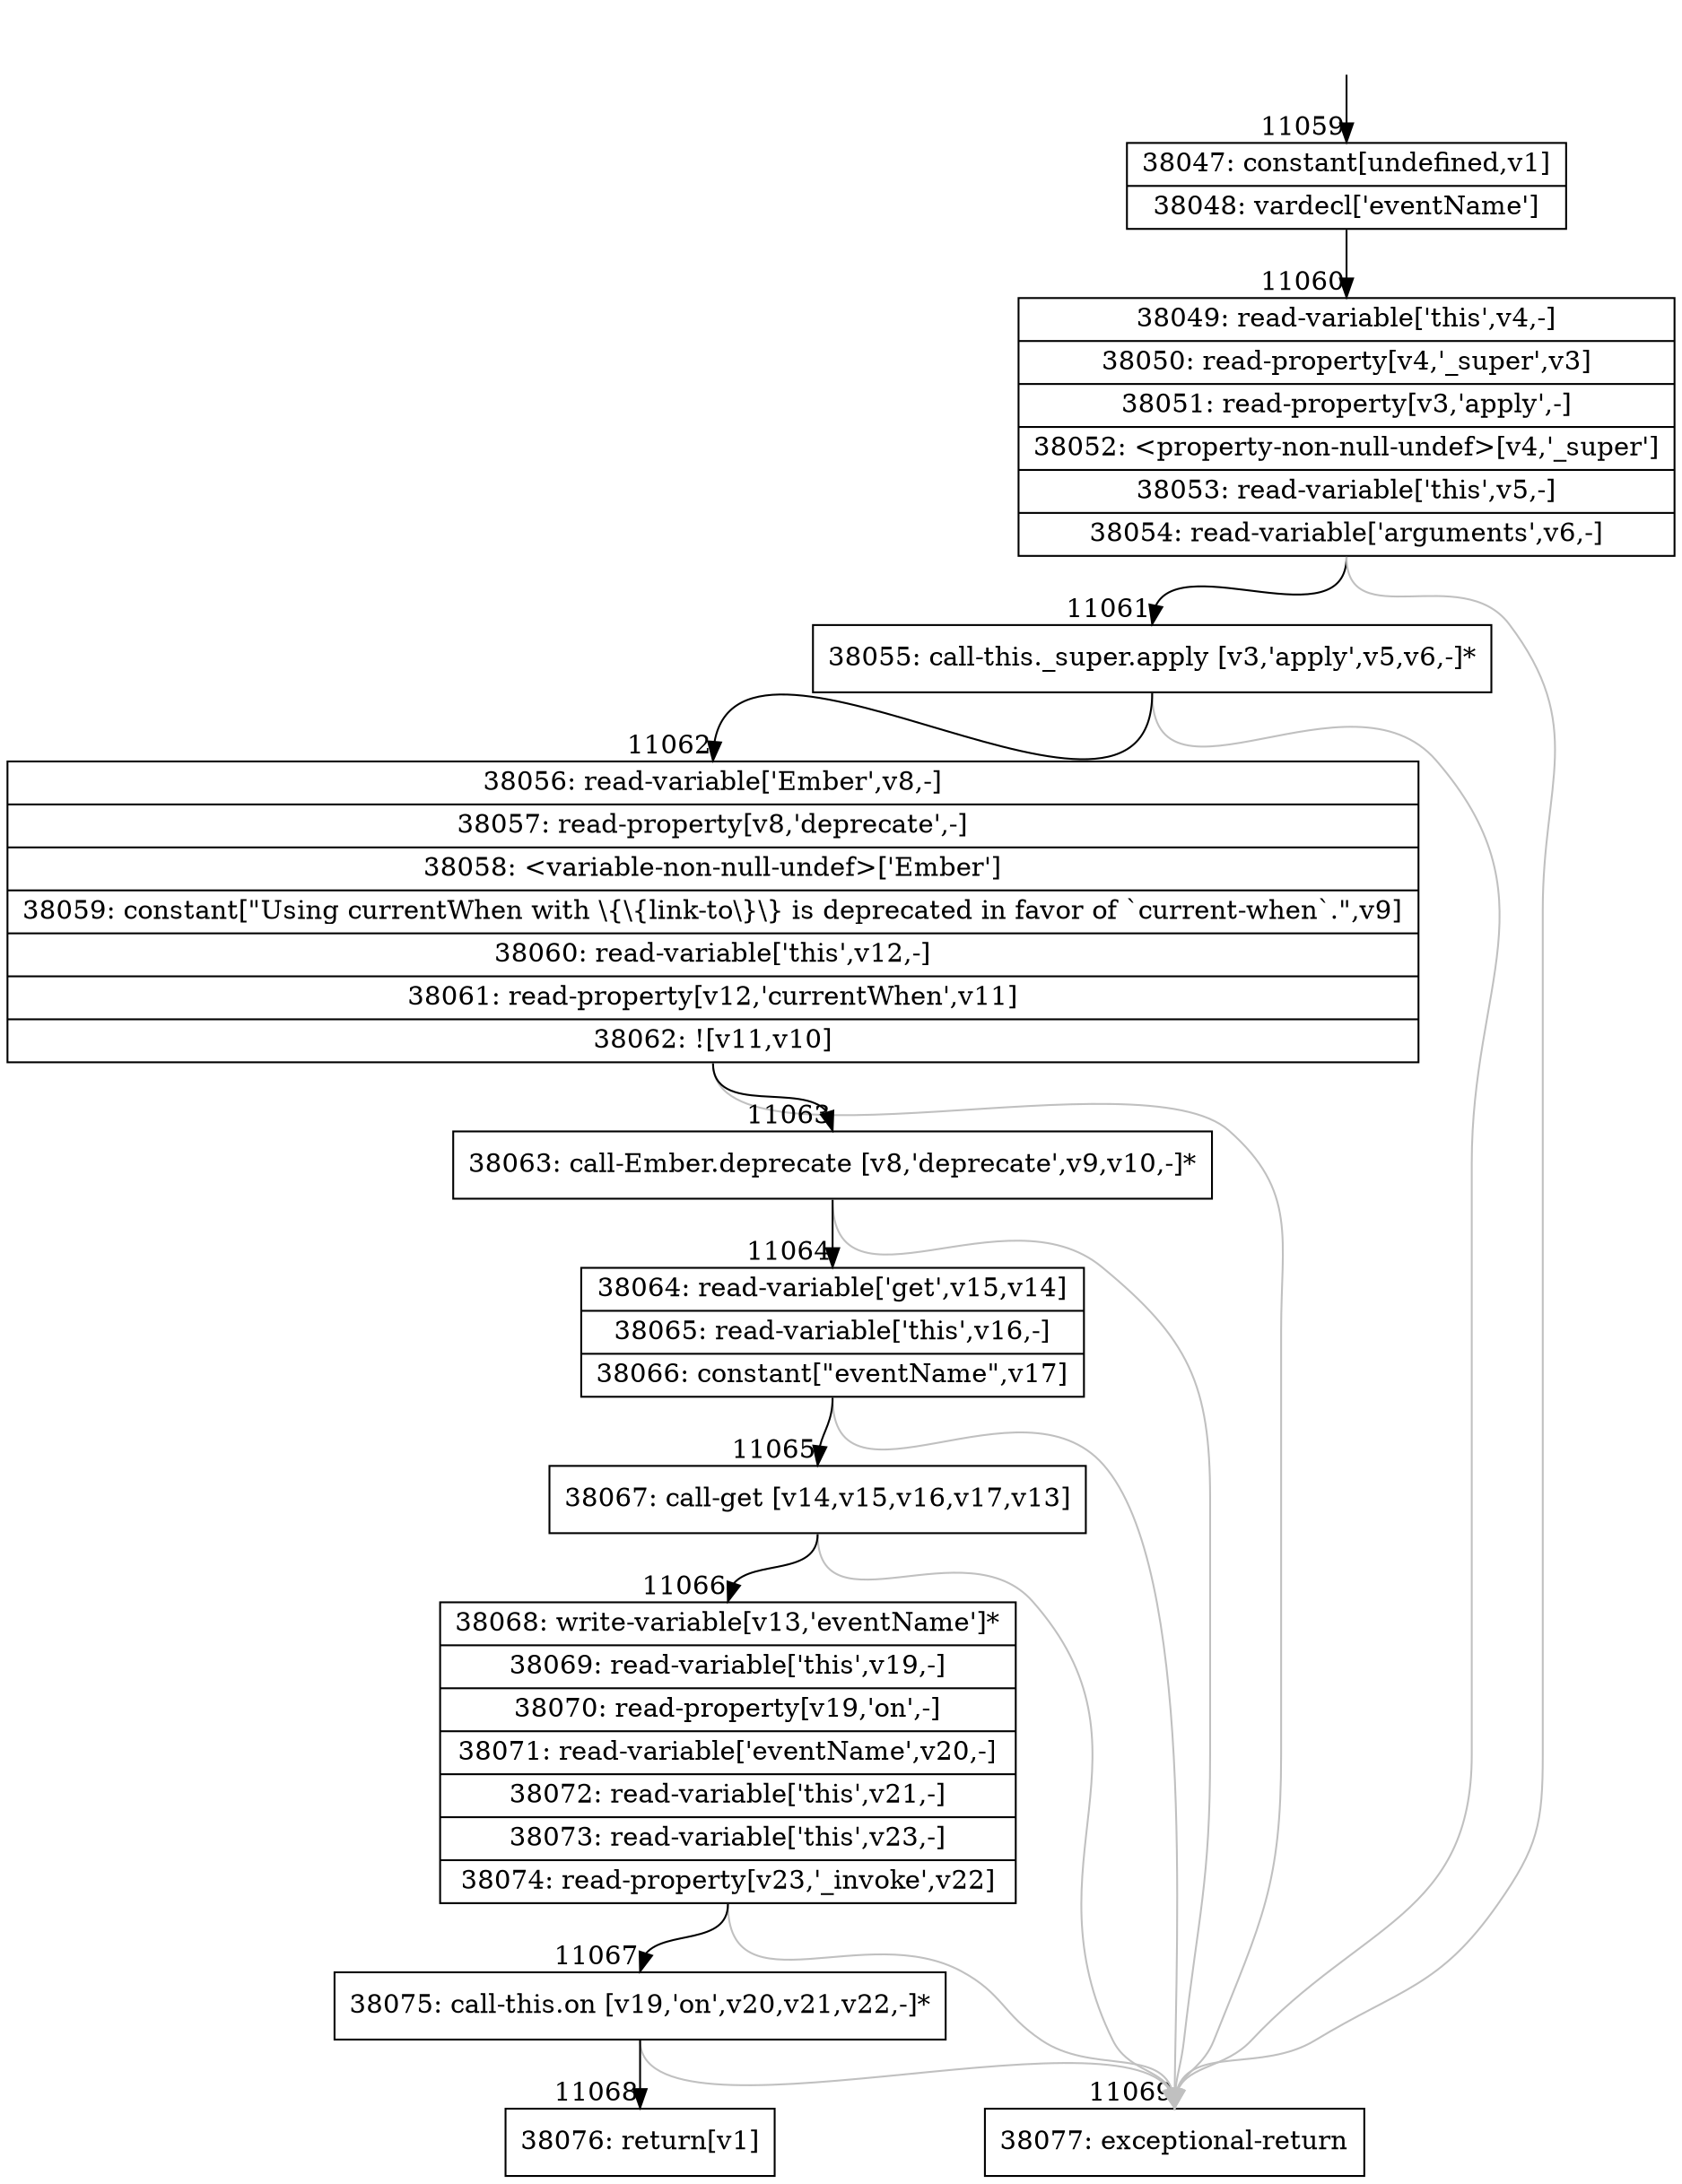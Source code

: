 digraph {
rankdir="TD"
BB_entry920[shape=none,label=""];
BB_entry920 -> BB11059 [tailport=s, headport=n, headlabel="    11059"]
BB11059 [shape=record label="{38047: constant[undefined,v1]|38048: vardecl['eventName']}" ] 
BB11059 -> BB11060 [tailport=s, headport=n, headlabel="      11060"]
BB11060 [shape=record label="{38049: read-variable['this',v4,-]|38050: read-property[v4,'_super',v3]|38051: read-property[v3,'apply',-]|38052: \<property-non-null-undef\>[v4,'_super']|38053: read-variable['this',v5,-]|38054: read-variable['arguments',v6,-]}" ] 
BB11060 -> BB11061 [tailport=s, headport=n, headlabel="      11061"]
BB11060 -> BB11069 [tailport=s, headport=n, color=gray, headlabel="      11069"]
BB11061 [shape=record label="{38055: call-this._super.apply [v3,'apply',v5,v6,-]*}" ] 
BB11061 -> BB11062 [tailport=s, headport=n, headlabel="      11062"]
BB11061 -> BB11069 [tailport=s, headport=n, color=gray]
BB11062 [shape=record label="{38056: read-variable['Ember',v8,-]|38057: read-property[v8,'deprecate',-]|38058: \<variable-non-null-undef\>['Ember']|38059: constant[\"Using currentWhen with \\\{\\\{link-to\\\}\\\} is deprecated in favor of `current-when`.\",v9]|38060: read-variable['this',v12,-]|38061: read-property[v12,'currentWhen',v11]|38062: ![v11,v10]}" ] 
BB11062 -> BB11063 [tailport=s, headport=n, headlabel="      11063"]
BB11062 -> BB11069 [tailport=s, headport=n, color=gray]
BB11063 [shape=record label="{38063: call-Ember.deprecate [v8,'deprecate',v9,v10,-]*}" ] 
BB11063 -> BB11064 [tailport=s, headport=n, headlabel="      11064"]
BB11063 -> BB11069 [tailport=s, headport=n, color=gray]
BB11064 [shape=record label="{38064: read-variable['get',v15,v14]|38065: read-variable['this',v16,-]|38066: constant[\"eventName\",v17]}" ] 
BB11064 -> BB11065 [tailport=s, headport=n, headlabel="      11065"]
BB11064 -> BB11069 [tailport=s, headport=n, color=gray]
BB11065 [shape=record label="{38067: call-get [v14,v15,v16,v17,v13]}" ] 
BB11065 -> BB11066 [tailport=s, headport=n, headlabel="      11066"]
BB11065 -> BB11069 [tailport=s, headport=n, color=gray]
BB11066 [shape=record label="{38068: write-variable[v13,'eventName']*|38069: read-variable['this',v19,-]|38070: read-property[v19,'on',-]|38071: read-variable['eventName',v20,-]|38072: read-variable['this',v21,-]|38073: read-variable['this',v23,-]|38074: read-property[v23,'_invoke',v22]}" ] 
BB11066 -> BB11067 [tailport=s, headport=n, headlabel="      11067"]
BB11066 -> BB11069 [tailport=s, headport=n, color=gray]
BB11067 [shape=record label="{38075: call-this.on [v19,'on',v20,v21,v22,-]*}" ] 
BB11067 -> BB11068 [tailport=s, headport=n, headlabel="      11068"]
BB11067 -> BB11069 [tailport=s, headport=n, color=gray]
BB11068 [shape=record label="{38076: return[v1]}" ] 
BB11069 [shape=record label="{38077: exceptional-return}" ] 
//#$~ 20309
}
